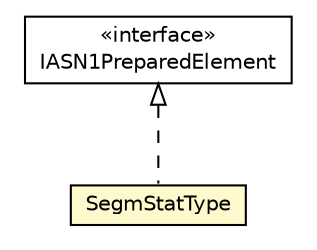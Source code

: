 #!/usr/local/bin/dot
#
# Class diagram 
# Generated by UMLGraph version R5_6-24-gf6e263 (http://www.umlgraph.org/)
#

digraph G {
	edge [fontname="Helvetica",fontsize=10,labelfontname="Helvetica",labelfontsize=10];
	node [fontname="Helvetica",fontsize=10,shape=plaintext];
	nodesep=0.25;
	ranksep=0.5;
	// org.universAAL.lddi.lib.ieeex73std.org.bn.coders.IASN1PreparedElement
	c7444090 [label=<<table title="org.universAAL.lddi.lib.ieeex73std.org.bn.coders.IASN1PreparedElement" border="0" cellborder="1" cellspacing="0" cellpadding="2" port="p" href="../../org/bn/coders/IASN1PreparedElement.html">
		<tr><td><table border="0" cellspacing="0" cellpadding="1">
<tr><td align="center" balign="center"> &#171;interface&#187; </td></tr>
<tr><td align="center" balign="center"> IASN1PreparedElement </td></tr>
		</table></td></tr>
		</table>>, URL="../../org/bn/coders/IASN1PreparedElement.html", fontname="Helvetica", fontcolor="black", fontsize=10.0];
	// org.universAAL.lddi.lib.ieeex73std.x73.p20601.SegmStatType
	c7444257 [label=<<table title="org.universAAL.lddi.lib.ieeex73std.x73.p20601.SegmStatType" border="0" cellborder="1" cellspacing="0" cellpadding="2" port="p" bgcolor="lemonChiffon" href="./SegmStatType.html">
		<tr><td><table border="0" cellspacing="0" cellpadding="1">
<tr><td align="center" balign="center"> SegmStatType </td></tr>
		</table></td></tr>
		</table>>, URL="./SegmStatType.html", fontname="Helvetica", fontcolor="black", fontsize=10.0];
	//org.universAAL.lddi.lib.ieeex73std.x73.p20601.SegmStatType implements org.universAAL.lddi.lib.ieeex73std.org.bn.coders.IASN1PreparedElement
	c7444090:p -> c7444257:p [dir=back,arrowtail=empty,style=dashed];
}

